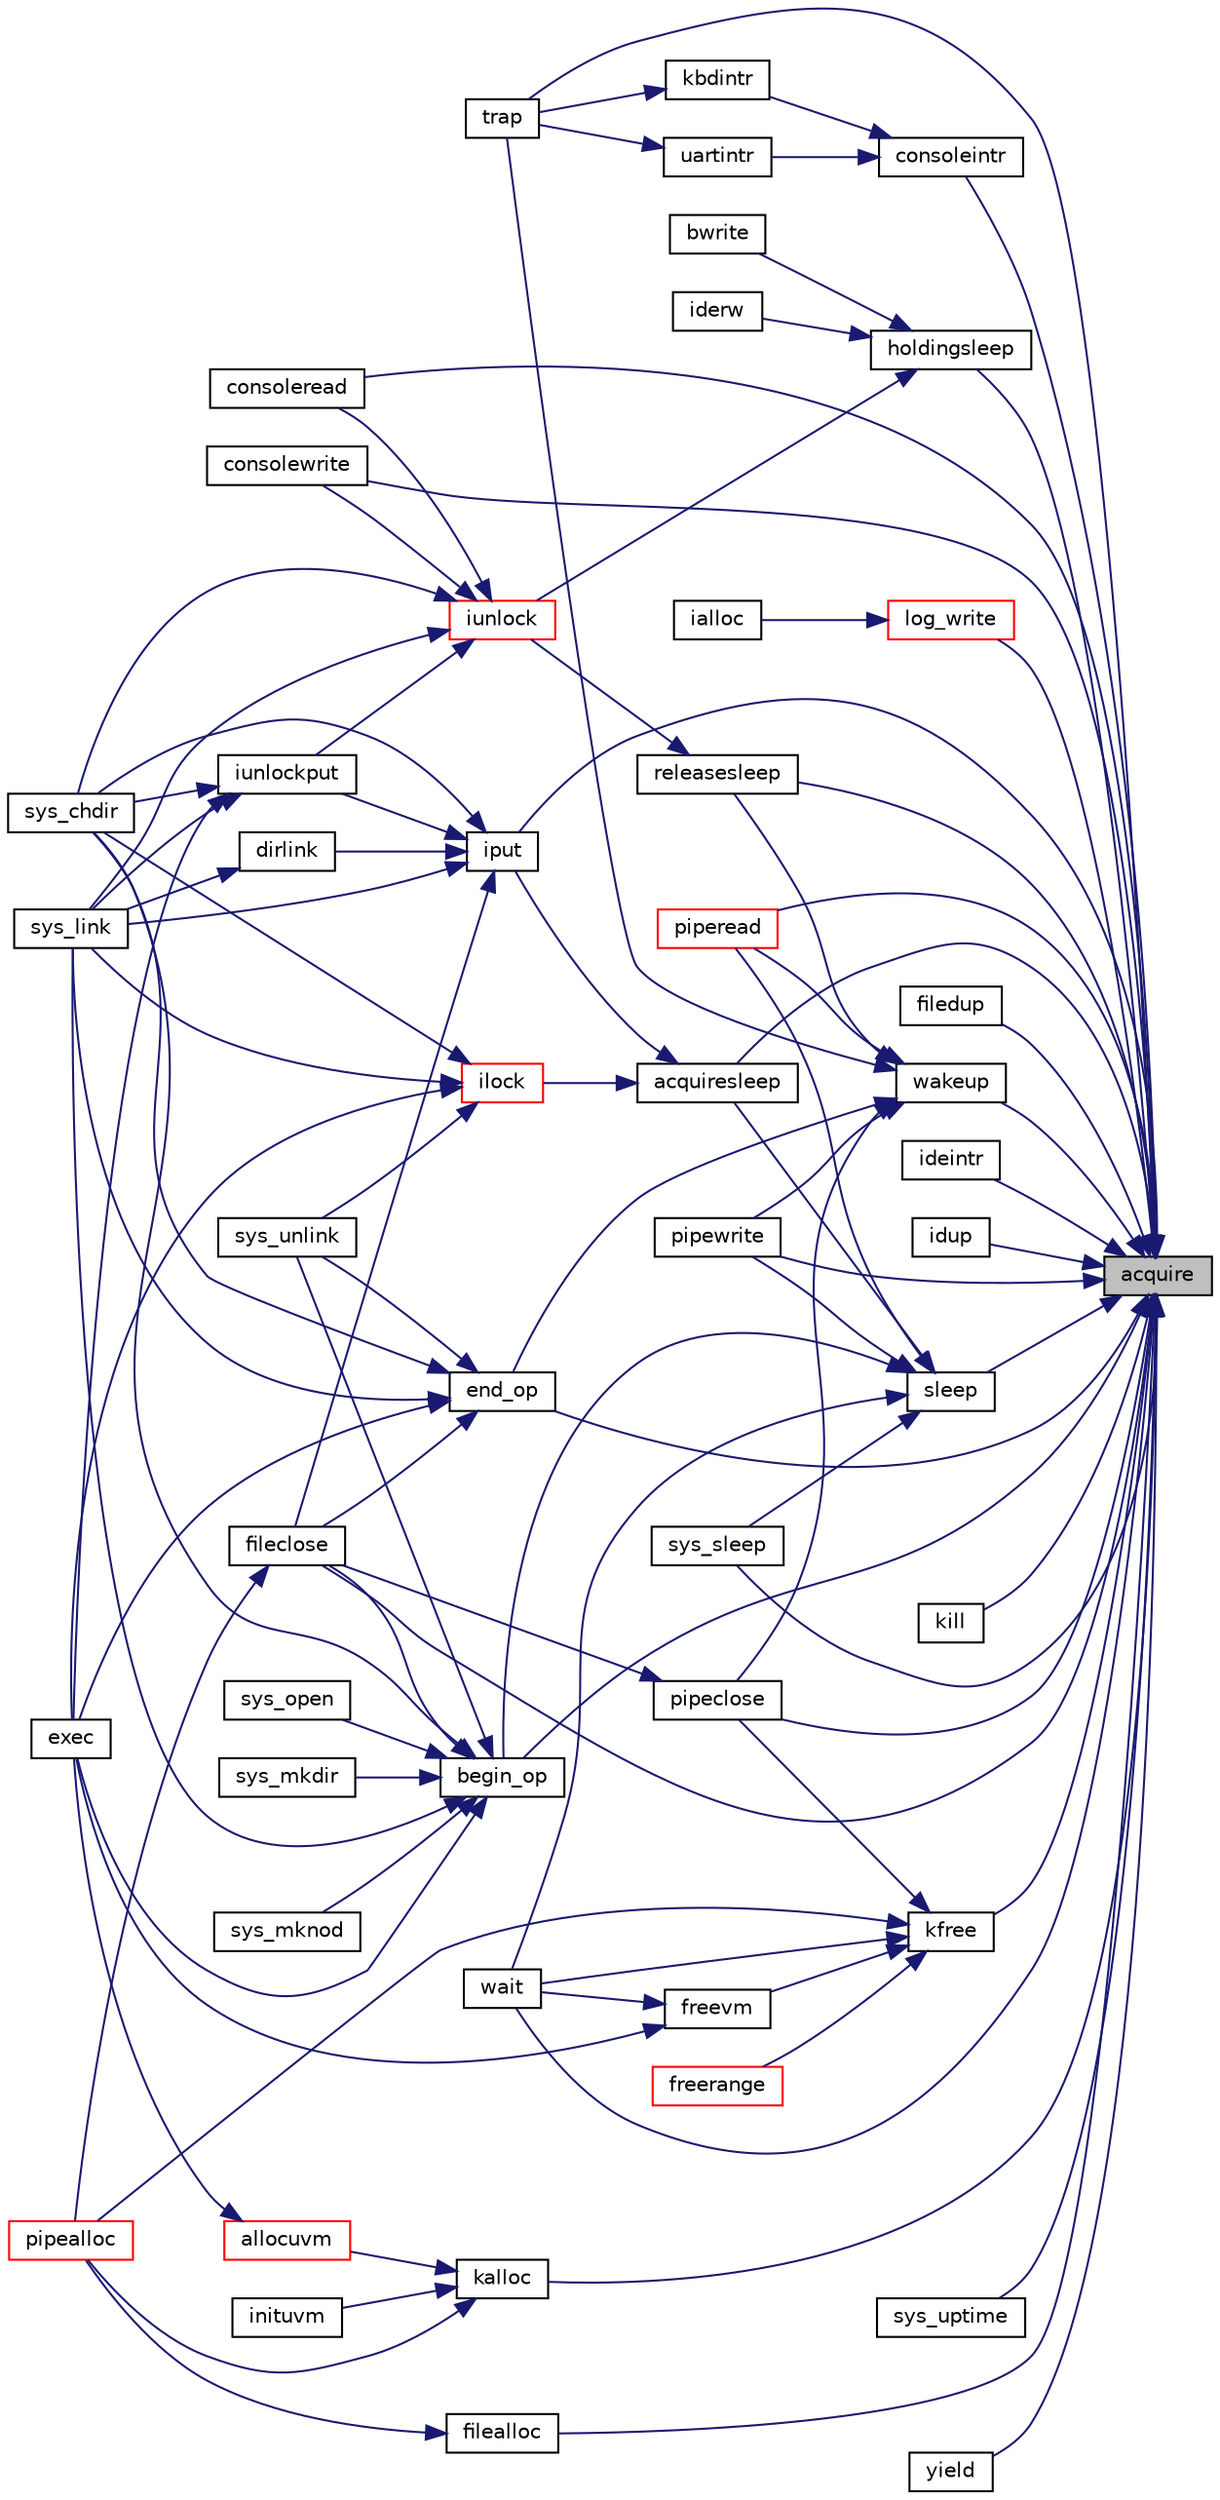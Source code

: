 digraph "acquire"
{
 // LATEX_PDF_SIZE
  edge [fontname="Helvetica",fontsize="10",labelfontname="Helvetica",labelfontsize="10"];
  node [fontname="Helvetica",fontsize="10",shape=record];
  rankdir="RL";
  Node1 [label="acquire",height=0.2,width=0.4,color="black", fillcolor="grey75", style="filled", fontcolor="black",tooltip=" "];
  Node1 -> Node2 [dir="back",color="midnightblue",fontsize="10",style="solid"];
  Node2 [label="acquiresleep",height=0.2,width=0.4,color="black", fillcolor="white", style="filled",URL="$d8/dd1/sleeplock_8c.html#aaad2d7a86d4859982dd9a132f5128ff2",tooltip=" "];
  Node2 -> Node3 [dir="back",color="midnightblue",fontsize="10",style="solid"];
  Node3 [label="ilock",height=0.2,width=0.4,color="red", fillcolor="white", style="filled",URL="$d2/d5a/fs_8c.html#aed28187406d84a3aa71f10c6235a03ec",tooltip=" "];
  Node3 -> Node4 [dir="back",color="midnightblue",fontsize="10",style="solid"];
  Node4 [label="exec",height=0.2,width=0.4,color="black", fillcolor="white", style="filled",URL="$d8/ddb/user_8h.html#aa7b4aae4a12acd187e23396214aeca47",tooltip=" "];
  Node3 -> Node7 [dir="back",color="midnightblue",fontsize="10",style="solid"];
  Node7 [label="sys_chdir",height=0.2,width=0.4,color="black", fillcolor="white", style="filled",URL="$d1/d14/sysfile_8c.html#ad1c5f8693cb35b9605fee09eebdda640",tooltip=" "];
  Node3 -> Node8 [dir="back",color="midnightblue",fontsize="10",style="solid"];
  Node8 [label="sys_link",height=0.2,width=0.4,color="black", fillcolor="white", style="filled",URL="$d1/d14/sysfile_8c.html#a759600870314007ac558871239122fb7",tooltip=" "];
  Node3 -> Node9 [dir="back",color="midnightblue",fontsize="10",style="solid"];
  Node9 [label="sys_unlink",height=0.2,width=0.4,color="black", fillcolor="white", style="filled",URL="$d1/d14/sysfile_8c.html#ae1e58ee11d41f643929520d8c1640da7",tooltip=" "];
  Node2 -> Node10 [dir="back",color="midnightblue",fontsize="10",style="solid"];
  Node10 [label="iput",height=0.2,width=0.4,color="black", fillcolor="white", style="filled",URL="$d2/d5a/fs_8c.html#ab3c447f135c68e4c3c1f8d5866f6e77b",tooltip=" "];
  Node10 -> Node11 [dir="back",color="midnightblue",fontsize="10",style="solid"];
  Node11 [label="dirlink",height=0.2,width=0.4,color="black", fillcolor="white", style="filled",URL="$d2/d5a/fs_8c.html#a69a135a0e8a06d9f306d77ebc0c1f7a0",tooltip=" "];
  Node11 -> Node8 [dir="back",color="midnightblue",fontsize="10",style="solid"];
  Node10 -> Node12 [dir="back",color="midnightblue",fontsize="10",style="solid"];
  Node12 [label="fileclose",height=0.2,width=0.4,color="black", fillcolor="white", style="filled",URL="$d6/d13/file_8c.html#ae557c81ab89c24219146144bb6adaa2c",tooltip=" "];
  Node12 -> Node13 [dir="back",color="midnightblue",fontsize="10",style="solid"];
  Node13 [label="pipealloc",height=0.2,width=0.4,color="red", fillcolor="white", style="filled",URL="$d1/d47/pipe_8c.html#a9d6f0c526148e6002b6776619c7563e6",tooltip=" "];
  Node10 -> Node15 [dir="back",color="midnightblue",fontsize="10",style="solid"];
  Node15 [label="iunlockput",height=0.2,width=0.4,color="black", fillcolor="white", style="filled",URL="$d2/d5a/fs_8c.html#a207b3008bae35596c55ec7c4fc6875eb",tooltip=" "];
  Node15 -> Node4 [dir="back",color="midnightblue",fontsize="10",style="solid"];
  Node15 -> Node7 [dir="back",color="midnightblue",fontsize="10",style="solid"];
  Node15 -> Node8 [dir="back",color="midnightblue",fontsize="10",style="solid"];
  Node10 -> Node7 [dir="back",color="midnightblue",fontsize="10",style="solid"];
  Node10 -> Node8 [dir="back",color="midnightblue",fontsize="10",style="solid"];
  Node1 -> Node16 [dir="back",color="midnightblue",fontsize="10",style="solid"];
  Node16 [label="begin_op",height=0.2,width=0.4,color="black", fillcolor="white", style="filled",URL="$d7/df8/log_8c.html#ac96aa31ffc0500e749c62c4d377c21c9",tooltip=" "];
  Node16 -> Node4 [dir="back",color="midnightblue",fontsize="10",style="solid"];
  Node16 -> Node12 [dir="back",color="midnightblue",fontsize="10",style="solid"];
  Node16 -> Node7 [dir="back",color="midnightblue",fontsize="10",style="solid"];
  Node16 -> Node8 [dir="back",color="midnightblue",fontsize="10",style="solid"];
  Node16 -> Node17 [dir="back",color="midnightblue",fontsize="10",style="solid"];
  Node17 [label="sys_mkdir",height=0.2,width=0.4,color="black", fillcolor="white", style="filled",URL="$d1/d14/sysfile_8c.html#a057e5bce2de7a87ebfd2dc33967bca4a",tooltip=" "];
  Node16 -> Node18 [dir="back",color="midnightblue",fontsize="10",style="solid"];
  Node18 [label="sys_mknod",height=0.2,width=0.4,color="black", fillcolor="white", style="filled",URL="$d1/d14/sysfile_8c.html#a25697aa3d828b5878d38170d724adb27",tooltip=" "];
  Node16 -> Node19 [dir="back",color="midnightblue",fontsize="10",style="solid"];
  Node19 [label="sys_open",height=0.2,width=0.4,color="black", fillcolor="white", style="filled",URL="$d1/d14/sysfile_8c.html#a74e45efc661ca17c068bc283b3842e6d",tooltip=" "];
  Node16 -> Node9 [dir="back",color="midnightblue",fontsize="10",style="solid"];
  Node1 -> Node20 [dir="back",color="midnightblue",fontsize="10",style="solid"];
  Node20 [label="consoleintr",height=0.2,width=0.4,color="black", fillcolor="white", style="filled",URL="$d5/d64/defs_8h.html#a9ec968a6fc407075634fe0e82a9c6862",tooltip=" "];
  Node20 -> Node21 [dir="back",color="midnightblue",fontsize="10",style="solid"];
  Node21 [label="kbdintr",height=0.2,width=0.4,color="black", fillcolor="white", style="filled",URL="$dc/da9/kbd_8c.html#af3d6113fa152781400e1e0e728c55e54",tooltip=" "];
  Node21 -> Node22 [dir="back",color="midnightblue",fontsize="10",style="solid"];
  Node22 [label="trap",height=0.2,width=0.4,color="black", fillcolor="white", style="filled",URL="$dc/d6f/trap_8c.html#a372d166e36c086c91e5f5d81e5fead3a",tooltip=" "];
  Node20 -> Node23 [dir="back",color="midnightblue",fontsize="10",style="solid"];
  Node23 [label="uartintr",height=0.2,width=0.4,color="black", fillcolor="white", style="filled",URL="$d1/d87/uart_8c.html#aa64047002b0e84e2611ebf7dc46b7c99",tooltip=" "];
  Node23 -> Node22 [dir="back",color="midnightblue",fontsize="10",style="solid"];
  Node1 -> Node24 [dir="back",color="midnightblue",fontsize="10",style="solid"];
  Node24 [label="consoleread",height=0.2,width=0.4,color="black", fillcolor="white", style="filled",URL="$d0/d56/console_8c.html#a28ac85a90987662e306ca8efbfe16074",tooltip=" "];
  Node1 -> Node25 [dir="back",color="midnightblue",fontsize="10",style="solid"];
  Node25 [label="consolewrite",height=0.2,width=0.4,color="black", fillcolor="white", style="filled",URL="$d0/d56/console_8c.html#a6af7eb39268127d389792cec37785666",tooltip=" "];
  Node1 -> Node26 [dir="back",color="midnightblue",fontsize="10",style="solid"];
  Node26 [label="end_op",height=0.2,width=0.4,color="black", fillcolor="white", style="filled",URL="$d7/df8/log_8c.html#ac0f12be0ca0de555e60b27b06a57a65b",tooltip=" "];
  Node26 -> Node4 [dir="back",color="midnightblue",fontsize="10",style="solid"];
  Node26 -> Node12 [dir="back",color="midnightblue",fontsize="10",style="solid"];
  Node26 -> Node7 [dir="back",color="midnightblue",fontsize="10",style="solid"];
  Node26 -> Node8 [dir="back",color="midnightblue",fontsize="10",style="solid"];
  Node26 -> Node9 [dir="back",color="midnightblue",fontsize="10",style="solid"];
  Node1 -> Node27 [dir="back",color="midnightblue",fontsize="10",style="solid"];
  Node27 [label="filealloc",height=0.2,width=0.4,color="black", fillcolor="white", style="filled",URL="$d6/d13/file_8c.html#a69d3d2dd94efa1f1ff8d0143f4d9b786",tooltip=" "];
  Node27 -> Node13 [dir="back",color="midnightblue",fontsize="10",style="solid"];
  Node1 -> Node12 [dir="back",color="midnightblue",fontsize="10",style="solid"];
  Node1 -> Node28 [dir="back",color="midnightblue",fontsize="10",style="solid"];
  Node28 [label="filedup",height=0.2,width=0.4,color="black", fillcolor="white", style="filled",URL="$d6/d13/file_8c.html#a014992e93368bee9318b5e1ff575cb91",tooltip=" "];
  Node1 -> Node29 [dir="back",color="midnightblue",fontsize="10",style="solid"];
  Node29 [label="holdingsleep",height=0.2,width=0.4,color="black", fillcolor="white", style="filled",URL="$d8/dd1/sleeplock_8c.html#a6fdbe54cbecd8fc67d74793b27adcf05",tooltip=" "];
  Node29 -> Node30 [dir="back",color="midnightblue",fontsize="10",style="solid"];
  Node30 [label="bwrite",height=0.2,width=0.4,color="black", fillcolor="white", style="filled",URL="$d5/d64/defs_8h.html#a1bfd775f14ad3dfee354ee3897ecd28d",tooltip=" "];
  Node29 -> Node31 [dir="back",color="midnightblue",fontsize="10",style="solid"];
  Node31 [label="iderw",height=0.2,width=0.4,color="black", fillcolor="white", style="filled",URL="$d9/d2f/ide_8c.html#a7f36b008f02088c86f76e98e05b55af5",tooltip=" "];
  Node29 -> Node32 [dir="back",color="midnightblue",fontsize="10",style="solid"];
  Node32 [label="iunlock",height=0.2,width=0.4,color="red", fillcolor="white", style="filled",URL="$d2/d5a/fs_8c.html#ae4e29916219b9293b37f9c34220694fe",tooltip=" "];
  Node32 -> Node24 [dir="back",color="midnightblue",fontsize="10",style="solid"];
  Node32 -> Node25 [dir="back",color="midnightblue",fontsize="10",style="solid"];
  Node32 -> Node15 [dir="back",color="midnightblue",fontsize="10",style="solid"];
  Node32 -> Node7 [dir="back",color="midnightblue",fontsize="10",style="solid"];
  Node32 -> Node8 [dir="back",color="midnightblue",fontsize="10",style="solid"];
  Node1 -> Node33 [dir="back",color="midnightblue",fontsize="10",style="solid"];
  Node33 [label="ideintr",height=0.2,width=0.4,color="black", fillcolor="white", style="filled",URL="$d9/d2f/ide_8c.html#a709693afdb9b89d848e684e7acde1f8f",tooltip=" "];
  Node1 -> Node34 [dir="back",color="midnightblue",fontsize="10",style="solid"];
  Node34 [label="idup",height=0.2,width=0.4,color="black", fillcolor="white", style="filled",URL="$d2/d5a/fs_8c.html#a6b41577cc09b2a009be8f84bfb500079",tooltip=" "];
  Node1 -> Node10 [dir="back",color="midnightblue",fontsize="10",style="solid"];
  Node1 -> Node35 [dir="back",color="midnightblue",fontsize="10",style="solid"];
  Node35 [label="kalloc",height=0.2,width=0.4,color="black", fillcolor="white", style="filled",URL="$d4/def/kalloc_8c.html#a3af104ba40b66dcec8363ac5a70907ed",tooltip=" "];
  Node35 -> Node36 [dir="back",color="midnightblue",fontsize="10",style="solid"];
  Node36 [label="allocuvm",height=0.2,width=0.4,color="red", fillcolor="white", style="filled",URL="$de/de9/vm_8c.html#afea0f0a82a9f9c7aae26f90b5e0836c6",tooltip=" "];
  Node36 -> Node4 [dir="back",color="midnightblue",fontsize="10",style="solid"];
  Node35 -> Node39 [dir="back",color="midnightblue",fontsize="10",style="solid"];
  Node39 [label="inituvm",height=0.2,width=0.4,color="black", fillcolor="white", style="filled",URL="$de/de9/vm_8c.html#ac96c231d4053eaf4322c27d1f2cd9d49",tooltip=" "];
  Node35 -> Node13 [dir="back",color="midnightblue",fontsize="10",style="solid"];
  Node1 -> Node40 [dir="back",color="midnightblue",fontsize="10",style="solid"];
  Node40 [label="kfree",height=0.2,width=0.4,color="black", fillcolor="white", style="filled",URL="$d4/def/kalloc_8c.html#aced59ecf8411235f6dffc065236711a5",tooltip=" "];
  Node40 -> Node41 [dir="back",color="midnightblue",fontsize="10",style="solid"];
  Node41 [label="freerange",height=0.2,width=0.4,color="red", fillcolor="white", style="filled",URL="$d4/def/kalloc_8c.html#adeb1e621acdd949dffd5a054a43d1d89",tooltip=" "];
  Node40 -> Node44 [dir="back",color="midnightblue",fontsize="10",style="solid"];
  Node44 [label="freevm",height=0.2,width=0.4,color="black", fillcolor="white", style="filled",URL="$de/de9/vm_8c.html#aa883924e2f068c520b695cdc168e1603",tooltip=" "];
  Node44 -> Node4 [dir="back",color="midnightblue",fontsize="10",style="solid"];
  Node44 -> Node45 [dir="back",color="midnightblue",fontsize="10",style="solid"];
  Node45 [label="wait",height=0.2,width=0.4,color="black", fillcolor="white", style="filled",URL="$d8/ddb/user_8h.html#af6f31822f7e737b4e414bdac1ccb59a4",tooltip=" "];
  Node40 -> Node13 [dir="back",color="midnightblue",fontsize="10",style="solid"];
  Node40 -> Node46 [dir="back",color="midnightblue",fontsize="10",style="solid"];
  Node46 [label="pipeclose",height=0.2,width=0.4,color="black", fillcolor="white", style="filled",URL="$d1/d47/pipe_8c.html#a48642f54734698f6f881ee07723292cb",tooltip=" "];
  Node46 -> Node12 [dir="back",color="midnightblue",fontsize="10",style="solid"];
  Node40 -> Node45 [dir="back",color="midnightblue",fontsize="10",style="solid"];
  Node1 -> Node47 [dir="back",color="midnightblue",fontsize="10",style="solid"];
  Node47 [label="kill",height=0.2,width=0.4,color="black", fillcolor="white", style="filled",URL="$d8/ddb/user_8h.html#ab893e9671d6bfe2b2604002a50639f21",tooltip=" "];
  Node1 -> Node48 [dir="back",color="midnightblue",fontsize="10",style="solid"];
  Node48 [label="log_write",height=0.2,width=0.4,color="red", fillcolor="white", style="filled",URL="$d7/df8/log_8c.html#a7eacb0fbebe5ce4c7d3ddea15908b13d",tooltip=" "];
  Node48 -> Node49 [dir="back",color="midnightblue",fontsize="10",style="solid"];
  Node49 [label="ialloc",height=0.2,width=0.4,color="black", fillcolor="white", style="filled",URL="$d2/d5a/fs_8c.html#adb360ce0b70a32d19d089fba4cd91293",tooltip=" "];
  Node1 -> Node46 [dir="back",color="midnightblue",fontsize="10",style="solid"];
  Node1 -> Node51 [dir="back",color="midnightblue",fontsize="10",style="solid"];
  Node51 [label="piperead",height=0.2,width=0.4,color="red", fillcolor="white", style="filled",URL="$d1/d47/pipe_8c.html#ad4cce6144039b615d139f8660c60293a",tooltip=" "];
  Node1 -> Node52 [dir="back",color="midnightblue",fontsize="10",style="solid"];
  Node52 [label="pipewrite",height=0.2,width=0.4,color="black", fillcolor="white", style="filled",URL="$d1/d47/pipe_8c.html#acfca0fab7d2c0c0dcc56359c8febe14a",tooltip=" "];
  Node1 -> Node53 [dir="back",color="midnightblue",fontsize="10",style="solid"];
  Node53 [label="releasesleep",height=0.2,width=0.4,color="black", fillcolor="white", style="filled",URL="$d8/dd1/sleeplock_8c.html#aa997067c2c9bfef15af6fa0a10c20f4a",tooltip=" "];
  Node53 -> Node32 [dir="back",color="midnightblue",fontsize="10",style="solid"];
  Node1 -> Node54 [dir="back",color="midnightblue",fontsize="10",style="solid"];
  Node54 [label="sleep",height=0.2,width=0.4,color="black", fillcolor="white", style="filled",URL="$d3/dda/proc_8c.html#ae70cc0370342e46f6db3bec367232457",tooltip=" "];
  Node54 -> Node2 [dir="back",color="midnightblue",fontsize="10",style="solid"];
  Node54 -> Node16 [dir="back",color="midnightblue",fontsize="10",style="solid"];
  Node54 -> Node51 [dir="back",color="midnightblue",fontsize="10",style="solid"];
  Node54 -> Node52 [dir="back",color="midnightblue",fontsize="10",style="solid"];
  Node54 -> Node55 [dir="back",color="midnightblue",fontsize="10",style="solid"];
  Node55 [label="sys_sleep",height=0.2,width=0.4,color="black", fillcolor="white", style="filled",URL="$dd/d35/sysproc_8c.html#a59778ec9bfa6b6f2100b43fbba000573",tooltip=" "];
  Node54 -> Node45 [dir="back",color="midnightblue",fontsize="10",style="solid"];
  Node1 -> Node55 [dir="back",color="midnightblue",fontsize="10",style="solid"];
  Node1 -> Node56 [dir="back",color="midnightblue",fontsize="10",style="solid"];
  Node56 [label="sys_uptime",height=0.2,width=0.4,color="black", fillcolor="white", style="filled",URL="$dd/d35/sysproc_8c.html#aaf8553903ba8f2776247679d4db0d121",tooltip=" "];
  Node1 -> Node22 [dir="back",color="midnightblue",fontsize="10",style="solid"];
  Node1 -> Node45 [dir="back",color="midnightblue",fontsize="10",style="solid"];
  Node1 -> Node57 [dir="back",color="midnightblue",fontsize="10",style="solid"];
  Node57 [label="wakeup",height=0.2,width=0.4,color="black", fillcolor="white", style="filled",URL="$d3/dda/proc_8c.html#a4a34d9f03e436cfa09b88f735f6ee952",tooltip=" "];
  Node57 -> Node26 [dir="back",color="midnightblue",fontsize="10",style="solid"];
  Node57 -> Node46 [dir="back",color="midnightblue",fontsize="10",style="solid"];
  Node57 -> Node51 [dir="back",color="midnightblue",fontsize="10",style="solid"];
  Node57 -> Node52 [dir="back",color="midnightblue",fontsize="10",style="solid"];
  Node57 -> Node53 [dir="back",color="midnightblue",fontsize="10",style="solid"];
  Node57 -> Node22 [dir="back",color="midnightblue",fontsize="10",style="solid"];
  Node1 -> Node58 [dir="back",color="midnightblue",fontsize="10",style="solid"];
  Node58 [label="yield",height=0.2,width=0.4,color="black", fillcolor="white", style="filled",URL="$d3/dda/proc_8c.html#a7cb51f5c2b5cad3766f19eb69c92793b",tooltip=" "];
}
